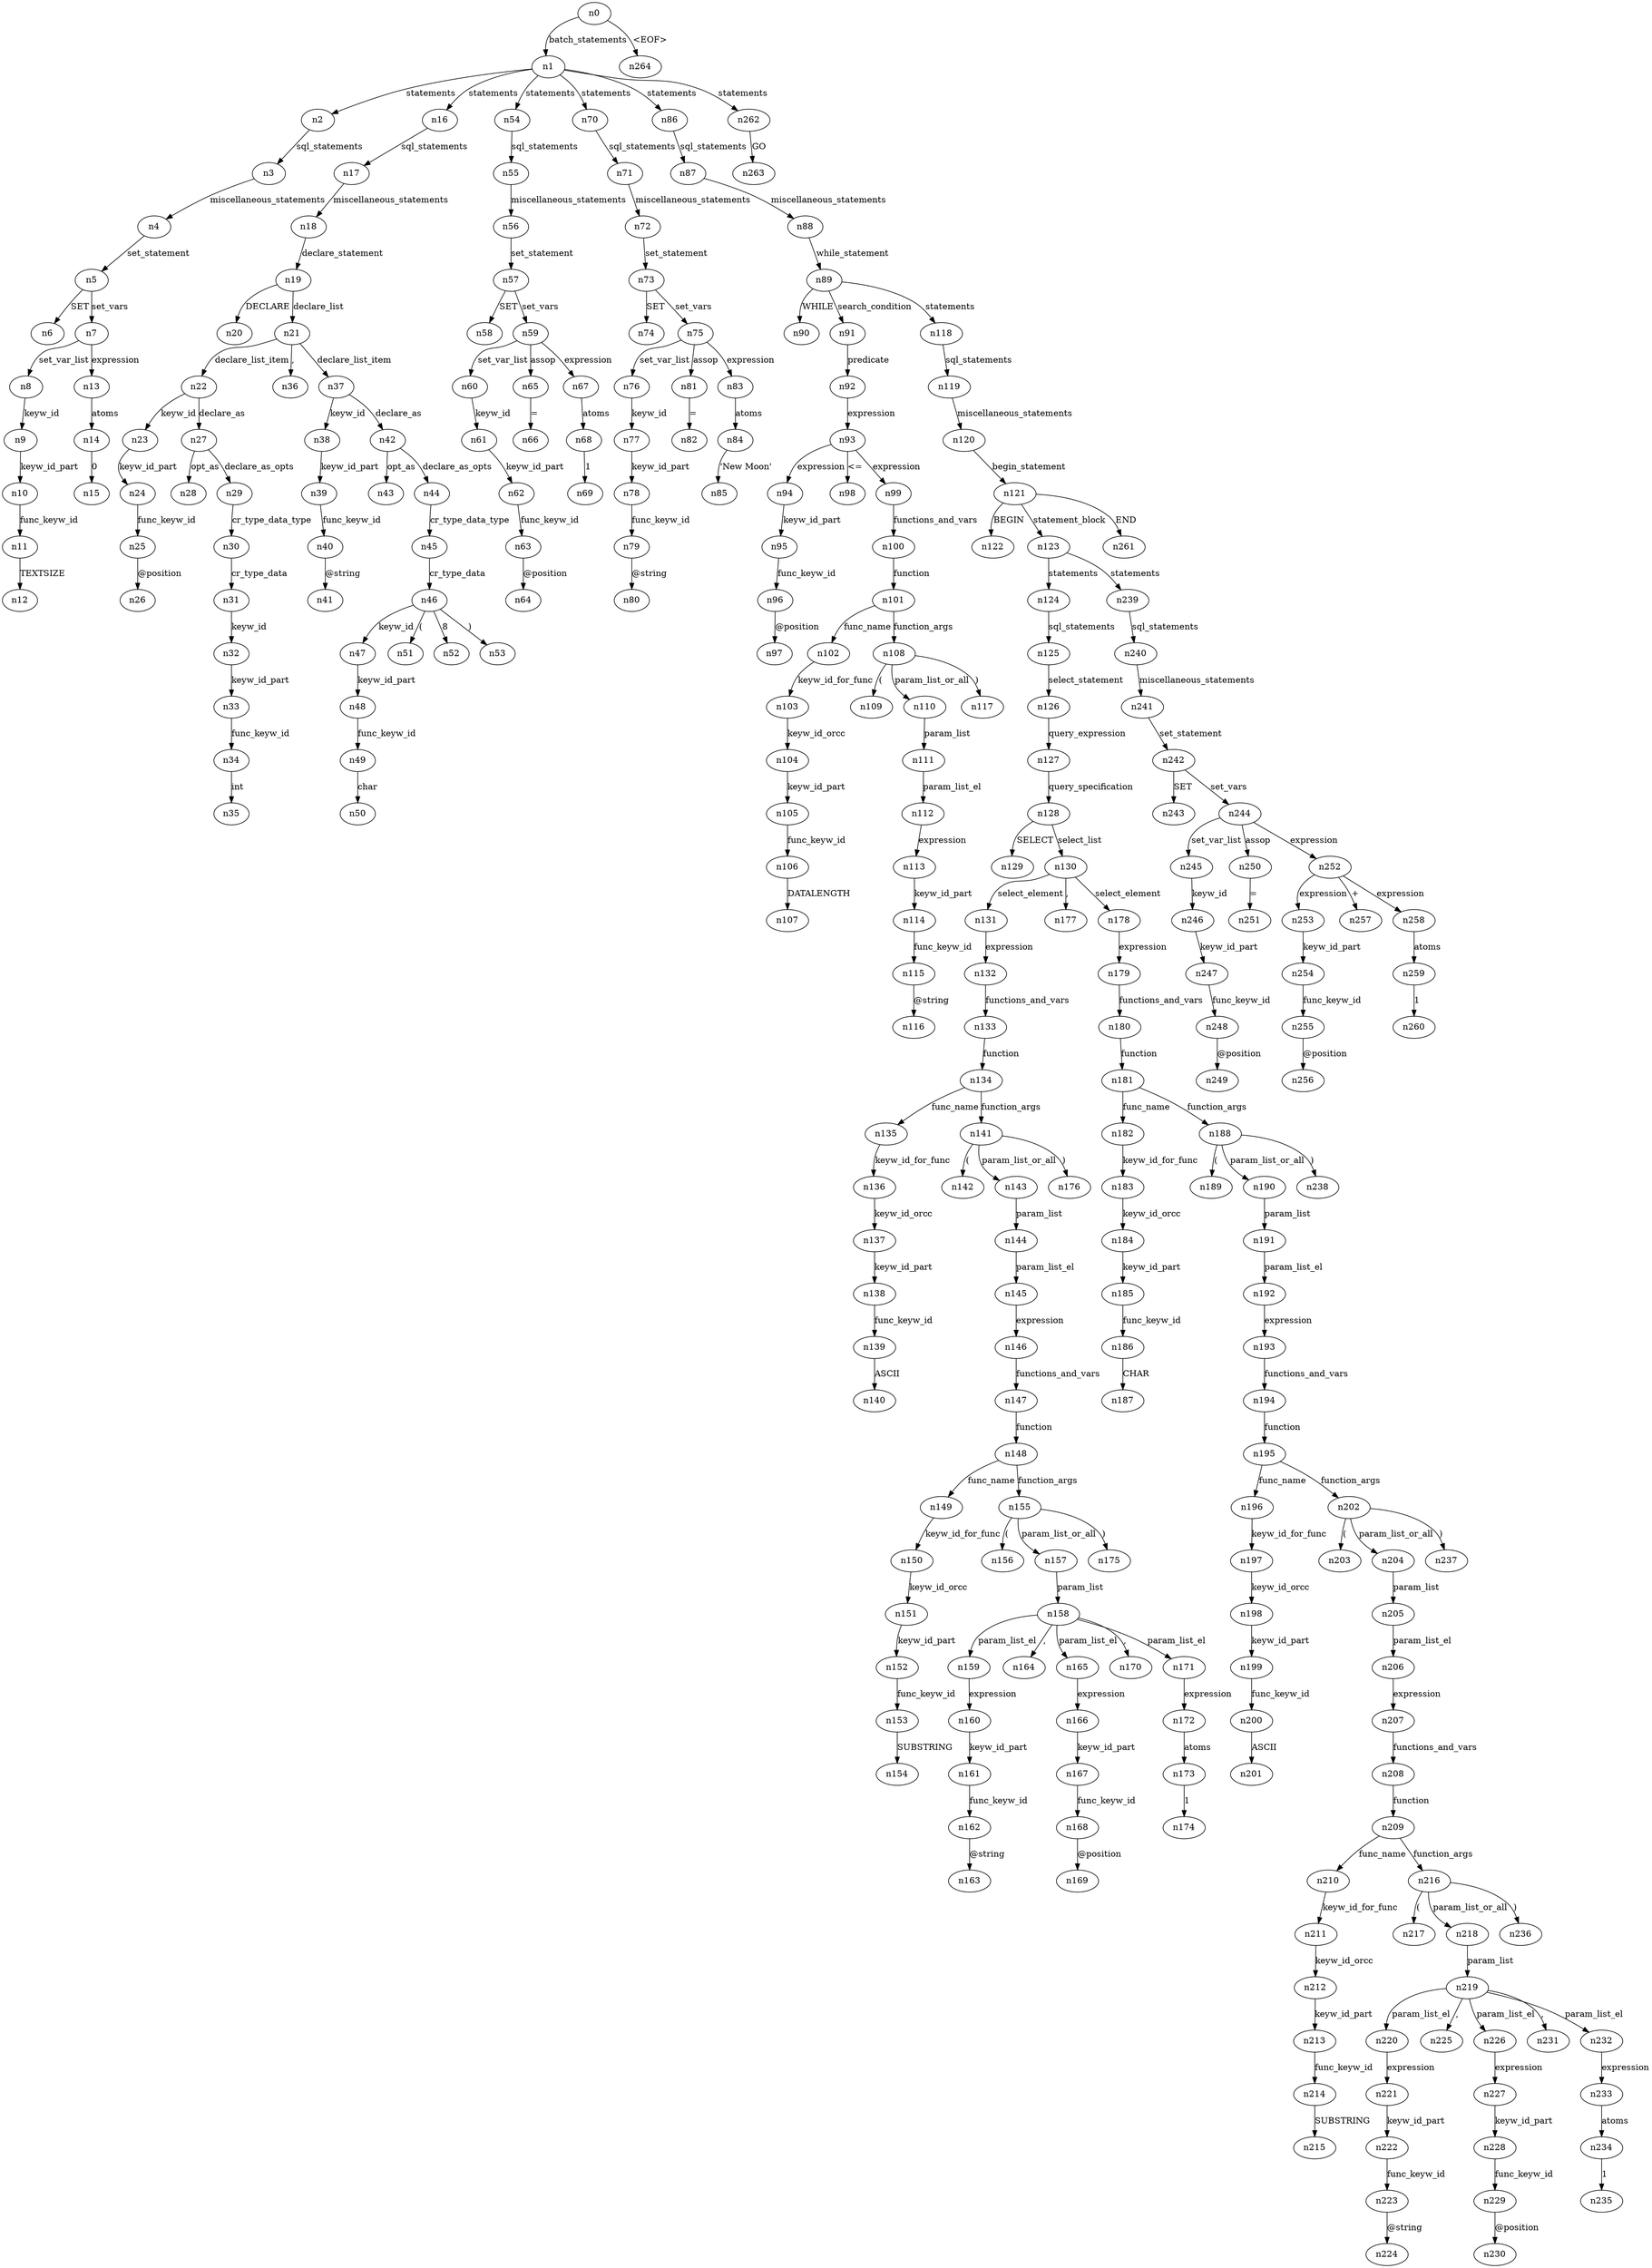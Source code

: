 digraph ParseTree {
  n0 -> n1 [label="batch_statements"];
  n1 -> n2 [label="statements"];
  n2 -> n3 [label="sql_statements"];
  n3 -> n4 [label="miscellaneous_statements"];
  n4 -> n5 [label="set_statement"];
  n5 -> n6 [label="SET"];
  n5 -> n7 [label="set_vars"];
  n7 -> n8 [label="set_var_list"];
  n8 -> n9 [label="keyw_id"];
  n9 -> n10 [label="keyw_id_part"];
  n10 -> n11 [label="func_keyw_id"];
  n11 -> n12 [label="TEXTSIZE"];
  n7 -> n13 [label="expression"];
  n13 -> n14 [label="atoms"];
  n14 -> n15 [label="0"];
  n1 -> n16 [label="statements"];
  n16 -> n17 [label="sql_statements"];
  n17 -> n18 [label="miscellaneous_statements"];
  n18 -> n19 [label="declare_statement"];
  n19 -> n20 [label="DECLARE"];
  n19 -> n21 [label="declare_list"];
  n21 -> n22 [label="declare_list_item"];
  n22 -> n23 [label="keyw_id"];
  n23 -> n24 [label="keyw_id_part"];
  n24 -> n25 [label="func_keyw_id"];
  n25 -> n26 [label="@position"];
  n22 -> n27 [label="declare_as"];
  n27 -> n28 [label="opt_as"];
  n27 -> n29 [label="declare_as_opts"];
  n29 -> n30 [label="cr_type_data_type"];
  n30 -> n31 [label="cr_type_data"];
  n31 -> n32 [label="keyw_id"];
  n32 -> n33 [label="keyw_id_part"];
  n33 -> n34 [label="func_keyw_id"];
  n34 -> n35 [label="int"];
  n21 -> n36 [label=","];
  n21 -> n37 [label="declare_list_item"];
  n37 -> n38 [label="keyw_id"];
  n38 -> n39 [label="keyw_id_part"];
  n39 -> n40 [label="func_keyw_id"];
  n40 -> n41 [label="@string"];
  n37 -> n42 [label="declare_as"];
  n42 -> n43 [label="opt_as"];
  n42 -> n44 [label="declare_as_opts"];
  n44 -> n45 [label="cr_type_data_type"];
  n45 -> n46 [label="cr_type_data"];
  n46 -> n47 [label="keyw_id"];
  n47 -> n48 [label="keyw_id_part"];
  n48 -> n49 [label="func_keyw_id"];
  n49 -> n50 [label="char"];
  n46 -> n51 [label="("];
  n46 -> n52 [label="8"];
  n46 -> n53 [label=")"];
  n1 -> n54 [label="statements"];
  n54 -> n55 [label="sql_statements"];
  n55 -> n56 [label="miscellaneous_statements"];
  n56 -> n57 [label="set_statement"];
  n57 -> n58 [label="SET"];
  n57 -> n59 [label="set_vars"];
  n59 -> n60 [label="set_var_list"];
  n60 -> n61 [label="keyw_id"];
  n61 -> n62 [label="keyw_id_part"];
  n62 -> n63 [label="func_keyw_id"];
  n63 -> n64 [label="@position"];
  n59 -> n65 [label="assop"];
  n65 -> n66 [label="="];
  n59 -> n67 [label="expression"];
  n67 -> n68 [label="atoms"];
  n68 -> n69 [label="1"];
  n1 -> n70 [label="statements"];
  n70 -> n71 [label="sql_statements"];
  n71 -> n72 [label="miscellaneous_statements"];
  n72 -> n73 [label="set_statement"];
  n73 -> n74 [label="SET"];
  n73 -> n75 [label="set_vars"];
  n75 -> n76 [label="set_var_list"];
  n76 -> n77 [label="keyw_id"];
  n77 -> n78 [label="keyw_id_part"];
  n78 -> n79 [label="func_keyw_id"];
  n79 -> n80 [label="@string"];
  n75 -> n81 [label="assop"];
  n81 -> n82 [label="="];
  n75 -> n83 [label="expression"];
  n83 -> n84 [label="atoms"];
  n84 -> n85 [label="'New Moon'"];
  n1 -> n86 [label="statements"];
  n86 -> n87 [label="sql_statements"];
  n87 -> n88 [label="miscellaneous_statements"];
  n88 -> n89 [label="while_statement"];
  n89 -> n90 [label="WHILE"];
  n89 -> n91 [label="search_condition"];
  n91 -> n92 [label="predicate"];
  n92 -> n93 [label="expression"];
  n93 -> n94 [label="expression"];
  n94 -> n95 [label="keyw_id_part"];
  n95 -> n96 [label="func_keyw_id"];
  n96 -> n97 [label="@position"];
  n93 -> n98 [label="<="];
  n93 -> n99 [label="expression"];
  n99 -> n100 [label="functions_and_vars"];
  n100 -> n101 [label="function"];
  n101 -> n102 [label="func_name"];
  n102 -> n103 [label="keyw_id_for_func"];
  n103 -> n104 [label="keyw_id_orcc"];
  n104 -> n105 [label="keyw_id_part"];
  n105 -> n106 [label="func_keyw_id"];
  n106 -> n107 [label="DATALENGTH"];
  n101 -> n108 [label="function_args"];
  n108 -> n109 [label="("];
  n108 -> n110 [label="param_list_or_all"];
  n110 -> n111 [label="param_list"];
  n111 -> n112 [label="param_list_el"];
  n112 -> n113 [label="expression"];
  n113 -> n114 [label="keyw_id_part"];
  n114 -> n115 [label="func_keyw_id"];
  n115 -> n116 [label="@string"];
  n108 -> n117 [label=")"];
  n89 -> n118 [label="statements"];
  n118 -> n119 [label="sql_statements"];
  n119 -> n120 [label="miscellaneous_statements"];
  n120 -> n121 [label="begin_statement"];
  n121 -> n122 [label="BEGIN"];
  n121 -> n123 [label="statement_block"];
  n123 -> n124 [label="statements"];
  n124 -> n125 [label="sql_statements"];
  n125 -> n126 [label="select_statement"];
  n126 -> n127 [label="query_expression"];
  n127 -> n128 [label="query_specification"];
  n128 -> n129 [label="SELECT"];
  n128 -> n130 [label="select_list"];
  n130 -> n131 [label="select_element"];
  n131 -> n132 [label="expression"];
  n132 -> n133 [label="functions_and_vars"];
  n133 -> n134 [label="function"];
  n134 -> n135 [label="func_name"];
  n135 -> n136 [label="keyw_id_for_func"];
  n136 -> n137 [label="keyw_id_orcc"];
  n137 -> n138 [label="keyw_id_part"];
  n138 -> n139 [label="func_keyw_id"];
  n139 -> n140 [label="ASCII"];
  n134 -> n141 [label="function_args"];
  n141 -> n142 [label="("];
  n141 -> n143 [label="param_list_or_all"];
  n143 -> n144 [label="param_list"];
  n144 -> n145 [label="param_list_el"];
  n145 -> n146 [label="expression"];
  n146 -> n147 [label="functions_and_vars"];
  n147 -> n148 [label="function"];
  n148 -> n149 [label="func_name"];
  n149 -> n150 [label="keyw_id_for_func"];
  n150 -> n151 [label="keyw_id_orcc"];
  n151 -> n152 [label="keyw_id_part"];
  n152 -> n153 [label="func_keyw_id"];
  n153 -> n154 [label="SUBSTRING"];
  n148 -> n155 [label="function_args"];
  n155 -> n156 [label="("];
  n155 -> n157 [label="param_list_or_all"];
  n157 -> n158 [label="param_list"];
  n158 -> n159 [label="param_list_el"];
  n159 -> n160 [label="expression"];
  n160 -> n161 [label="keyw_id_part"];
  n161 -> n162 [label="func_keyw_id"];
  n162 -> n163 [label="@string"];
  n158 -> n164 [label=","];
  n158 -> n165 [label="param_list_el"];
  n165 -> n166 [label="expression"];
  n166 -> n167 [label="keyw_id_part"];
  n167 -> n168 [label="func_keyw_id"];
  n168 -> n169 [label="@position"];
  n158 -> n170 [label=","];
  n158 -> n171 [label="param_list_el"];
  n171 -> n172 [label="expression"];
  n172 -> n173 [label="atoms"];
  n173 -> n174 [label="1"];
  n155 -> n175 [label=")"];
  n141 -> n176 [label=")"];
  n130 -> n177 [label=","];
  n130 -> n178 [label="select_element"];
  n178 -> n179 [label="expression"];
  n179 -> n180 [label="functions_and_vars"];
  n180 -> n181 [label="function"];
  n181 -> n182 [label="func_name"];
  n182 -> n183 [label="keyw_id_for_func"];
  n183 -> n184 [label="keyw_id_orcc"];
  n184 -> n185 [label="keyw_id_part"];
  n185 -> n186 [label="func_keyw_id"];
  n186 -> n187 [label="CHAR"];
  n181 -> n188 [label="function_args"];
  n188 -> n189 [label="("];
  n188 -> n190 [label="param_list_or_all"];
  n190 -> n191 [label="param_list"];
  n191 -> n192 [label="param_list_el"];
  n192 -> n193 [label="expression"];
  n193 -> n194 [label="functions_and_vars"];
  n194 -> n195 [label="function"];
  n195 -> n196 [label="func_name"];
  n196 -> n197 [label="keyw_id_for_func"];
  n197 -> n198 [label="keyw_id_orcc"];
  n198 -> n199 [label="keyw_id_part"];
  n199 -> n200 [label="func_keyw_id"];
  n200 -> n201 [label="ASCII"];
  n195 -> n202 [label="function_args"];
  n202 -> n203 [label="("];
  n202 -> n204 [label="param_list_or_all"];
  n204 -> n205 [label="param_list"];
  n205 -> n206 [label="param_list_el"];
  n206 -> n207 [label="expression"];
  n207 -> n208 [label="functions_and_vars"];
  n208 -> n209 [label="function"];
  n209 -> n210 [label="func_name"];
  n210 -> n211 [label="keyw_id_for_func"];
  n211 -> n212 [label="keyw_id_orcc"];
  n212 -> n213 [label="keyw_id_part"];
  n213 -> n214 [label="func_keyw_id"];
  n214 -> n215 [label="SUBSTRING"];
  n209 -> n216 [label="function_args"];
  n216 -> n217 [label="("];
  n216 -> n218 [label="param_list_or_all"];
  n218 -> n219 [label="param_list"];
  n219 -> n220 [label="param_list_el"];
  n220 -> n221 [label="expression"];
  n221 -> n222 [label="keyw_id_part"];
  n222 -> n223 [label="func_keyw_id"];
  n223 -> n224 [label="@string"];
  n219 -> n225 [label=","];
  n219 -> n226 [label="param_list_el"];
  n226 -> n227 [label="expression"];
  n227 -> n228 [label="keyw_id_part"];
  n228 -> n229 [label="func_keyw_id"];
  n229 -> n230 [label="@position"];
  n219 -> n231 [label=","];
  n219 -> n232 [label="param_list_el"];
  n232 -> n233 [label="expression"];
  n233 -> n234 [label="atoms"];
  n234 -> n235 [label="1"];
  n216 -> n236 [label=")"];
  n202 -> n237 [label=")"];
  n188 -> n238 [label=")"];
  n123 -> n239 [label="statements"];
  n239 -> n240 [label="sql_statements"];
  n240 -> n241 [label="miscellaneous_statements"];
  n241 -> n242 [label="set_statement"];
  n242 -> n243 [label="SET"];
  n242 -> n244 [label="set_vars"];
  n244 -> n245 [label="set_var_list"];
  n245 -> n246 [label="keyw_id"];
  n246 -> n247 [label="keyw_id_part"];
  n247 -> n248 [label="func_keyw_id"];
  n248 -> n249 [label="@position"];
  n244 -> n250 [label="assop"];
  n250 -> n251 [label="="];
  n244 -> n252 [label="expression"];
  n252 -> n253 [label="expression"];
  n253 -> n254 [label="keyw_id_part"];
  n254 -> n255 [label="func_keyw_id"];
  n255 -> n256 [label="@position"];
  n252 -> n257 [label="+"];
  n252 -> n258 [label="expression"];
  n258 -> n259 [label="atoms"];
  n259 -> n260 [label="1"];
  n121 -> n261 [label="END"];
  n1 -> n262 [label="statements"];
  n262 -> n263 [label="GO"];
  n0 -> n264 [label="<EOF>"];
}